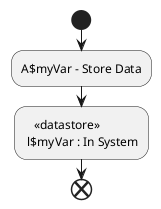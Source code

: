 @startuml send_physiological_data

!$myVar = 1

start
:A$myVar - Store Data;

:   <<datastore>>\n l$myVar : In System;

end

@enduml